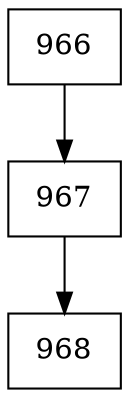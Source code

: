 digraph G {
  node [shape=record];
  node0 [label="{966}"];
  node0 -> node1;
  node1 [label="{967}"];
  node1 -> node2;
  node2 [label="{968}"];
}
